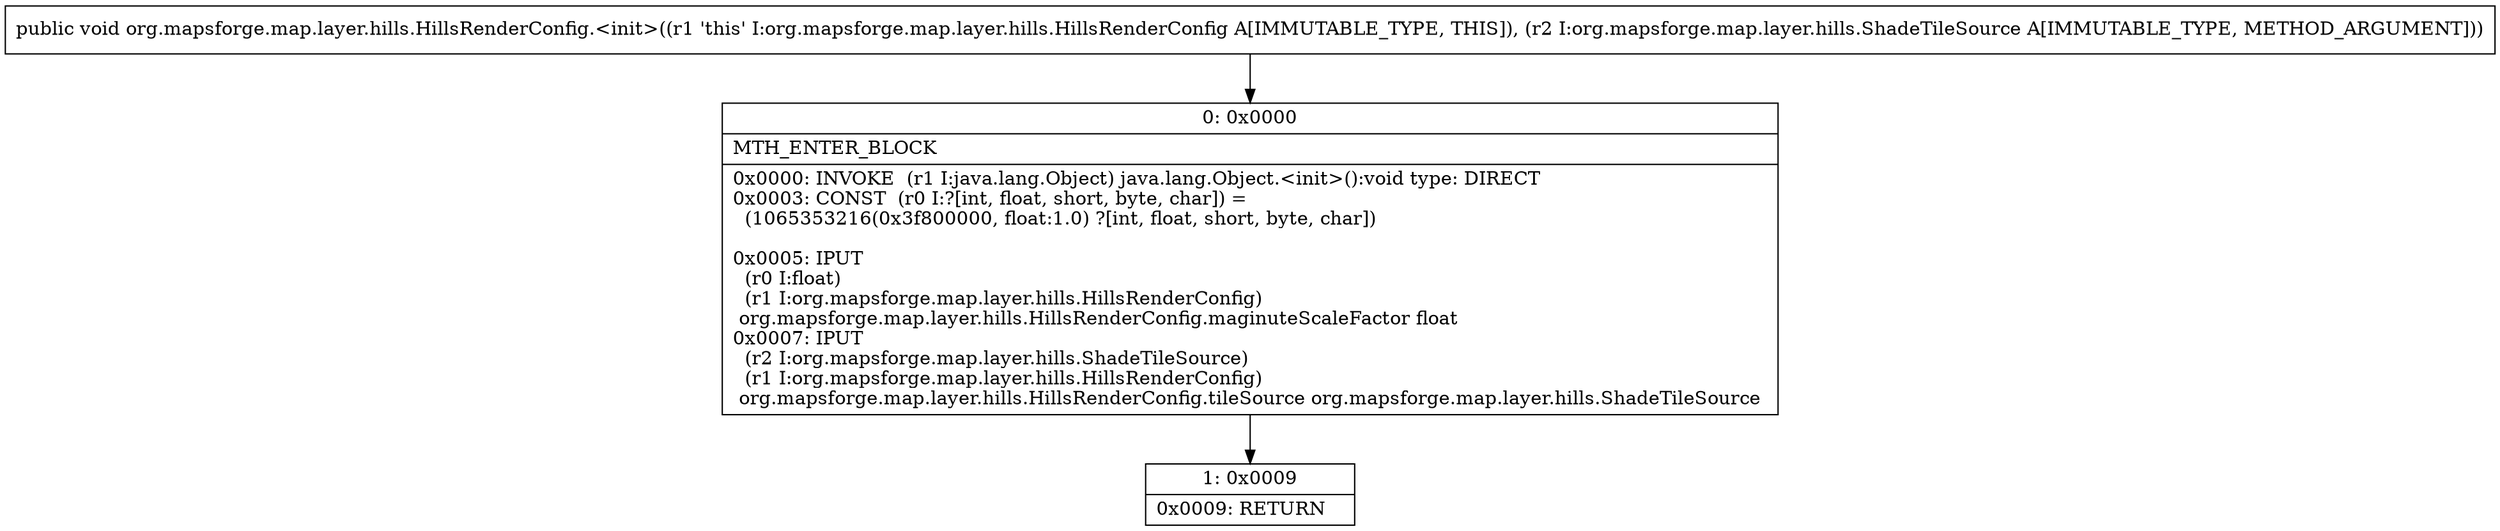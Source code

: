 digraph "CFG fororg.mapsforge.map.layer.hills.HillsRenderConfig.\<init\>(Lorg\/mapsforge\/map\/layer\/hills\/ShadeTileSource;)V" {
Node_0 [shape=record,label="{0\:\ 0x0000|MTH_ENTER_BLOCK\l|0x0000: INVOKE  (r1 I:java.lang.Object) java.lang.Object.\<init\>():void type: DIRECT \l0x0003: CONST  (r0 I:?[int, float, short, byte, char]) = \l  (1065353216(0x3f800000, float:1.0) ?[int, float, short, byte, char])\l \l0x0005: IPUT  \l  (r0 I:float)\l  (r1 I:org.mapsforge.map.layer.hills.HillsRenderConfig)\l org.mapsforge.map.layer.hills.HillsRenderConfig.maginuteScaleFactor float \l0x0007: IPUT  \l  (r2 I:org.mapsforge.map.layer.hills.ShadeTileSource)\l  (r1 I:org.mapsforge.map.layer.hills.HillsRenderConfig)\l org.mapsforge.map.layer.hills.HillsRenderConfig.tileSource org.mapsforge.map.layer.hills.ShadeTileSource \l}"];
Node_1 [shape=record,label="{1\:\ 0x0009|0x0009: RETURN   \l}"];
MethodNode[shape=record,label="{public void org.mapsforge.map.layer.hills.HillsRenderConfig.\<init\>((r1 'this' I:org.mapsforge.map.layer.hills.HillsRenderConfig A[IMMUTABLE_TYPE, THIS]), (r2 I:org.mapsforge.map.layer.hills.ShadeTileSource A[IMMUTABLE_TYPE, METHOD_ARGUMENT])) }"];
MethodNode -> Node_0;
Node_0 -> Node_1;
}

